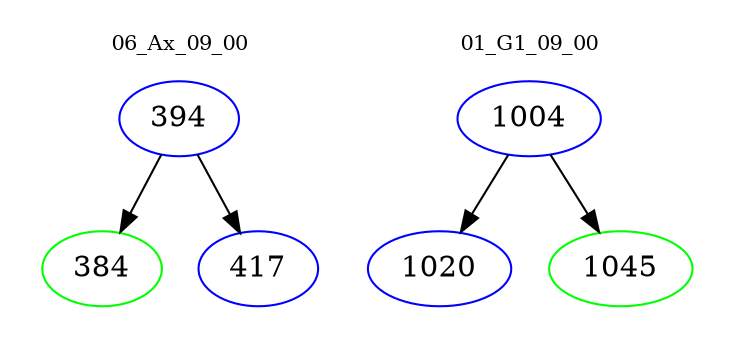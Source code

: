 digraph{
subgraph cluster_0 {
color = white
label = "06_Ax_09_00";
fontsize=10;
T0_394 [label="394", color="blue"]
T0_394 -> T0_384 [color="black"]
T0_384 [label="384", color="green"]
T0_394 -> T0_417 [color="black"]
T0_417 [label="417", color="blue"]
}
subgraph cluster_1 {
color = white
label = "01_G1_09_00";
fontsize=10;
T1_1004 [label="1004", color="blue"]
T1_1004 -> T1_1020 [color="black"]
T1_1020 [label="1020", color="blue"]
T1_1004 -> T1_1045 [color="black"]
T1_1045 [label="1045", color="green"]
}
}
